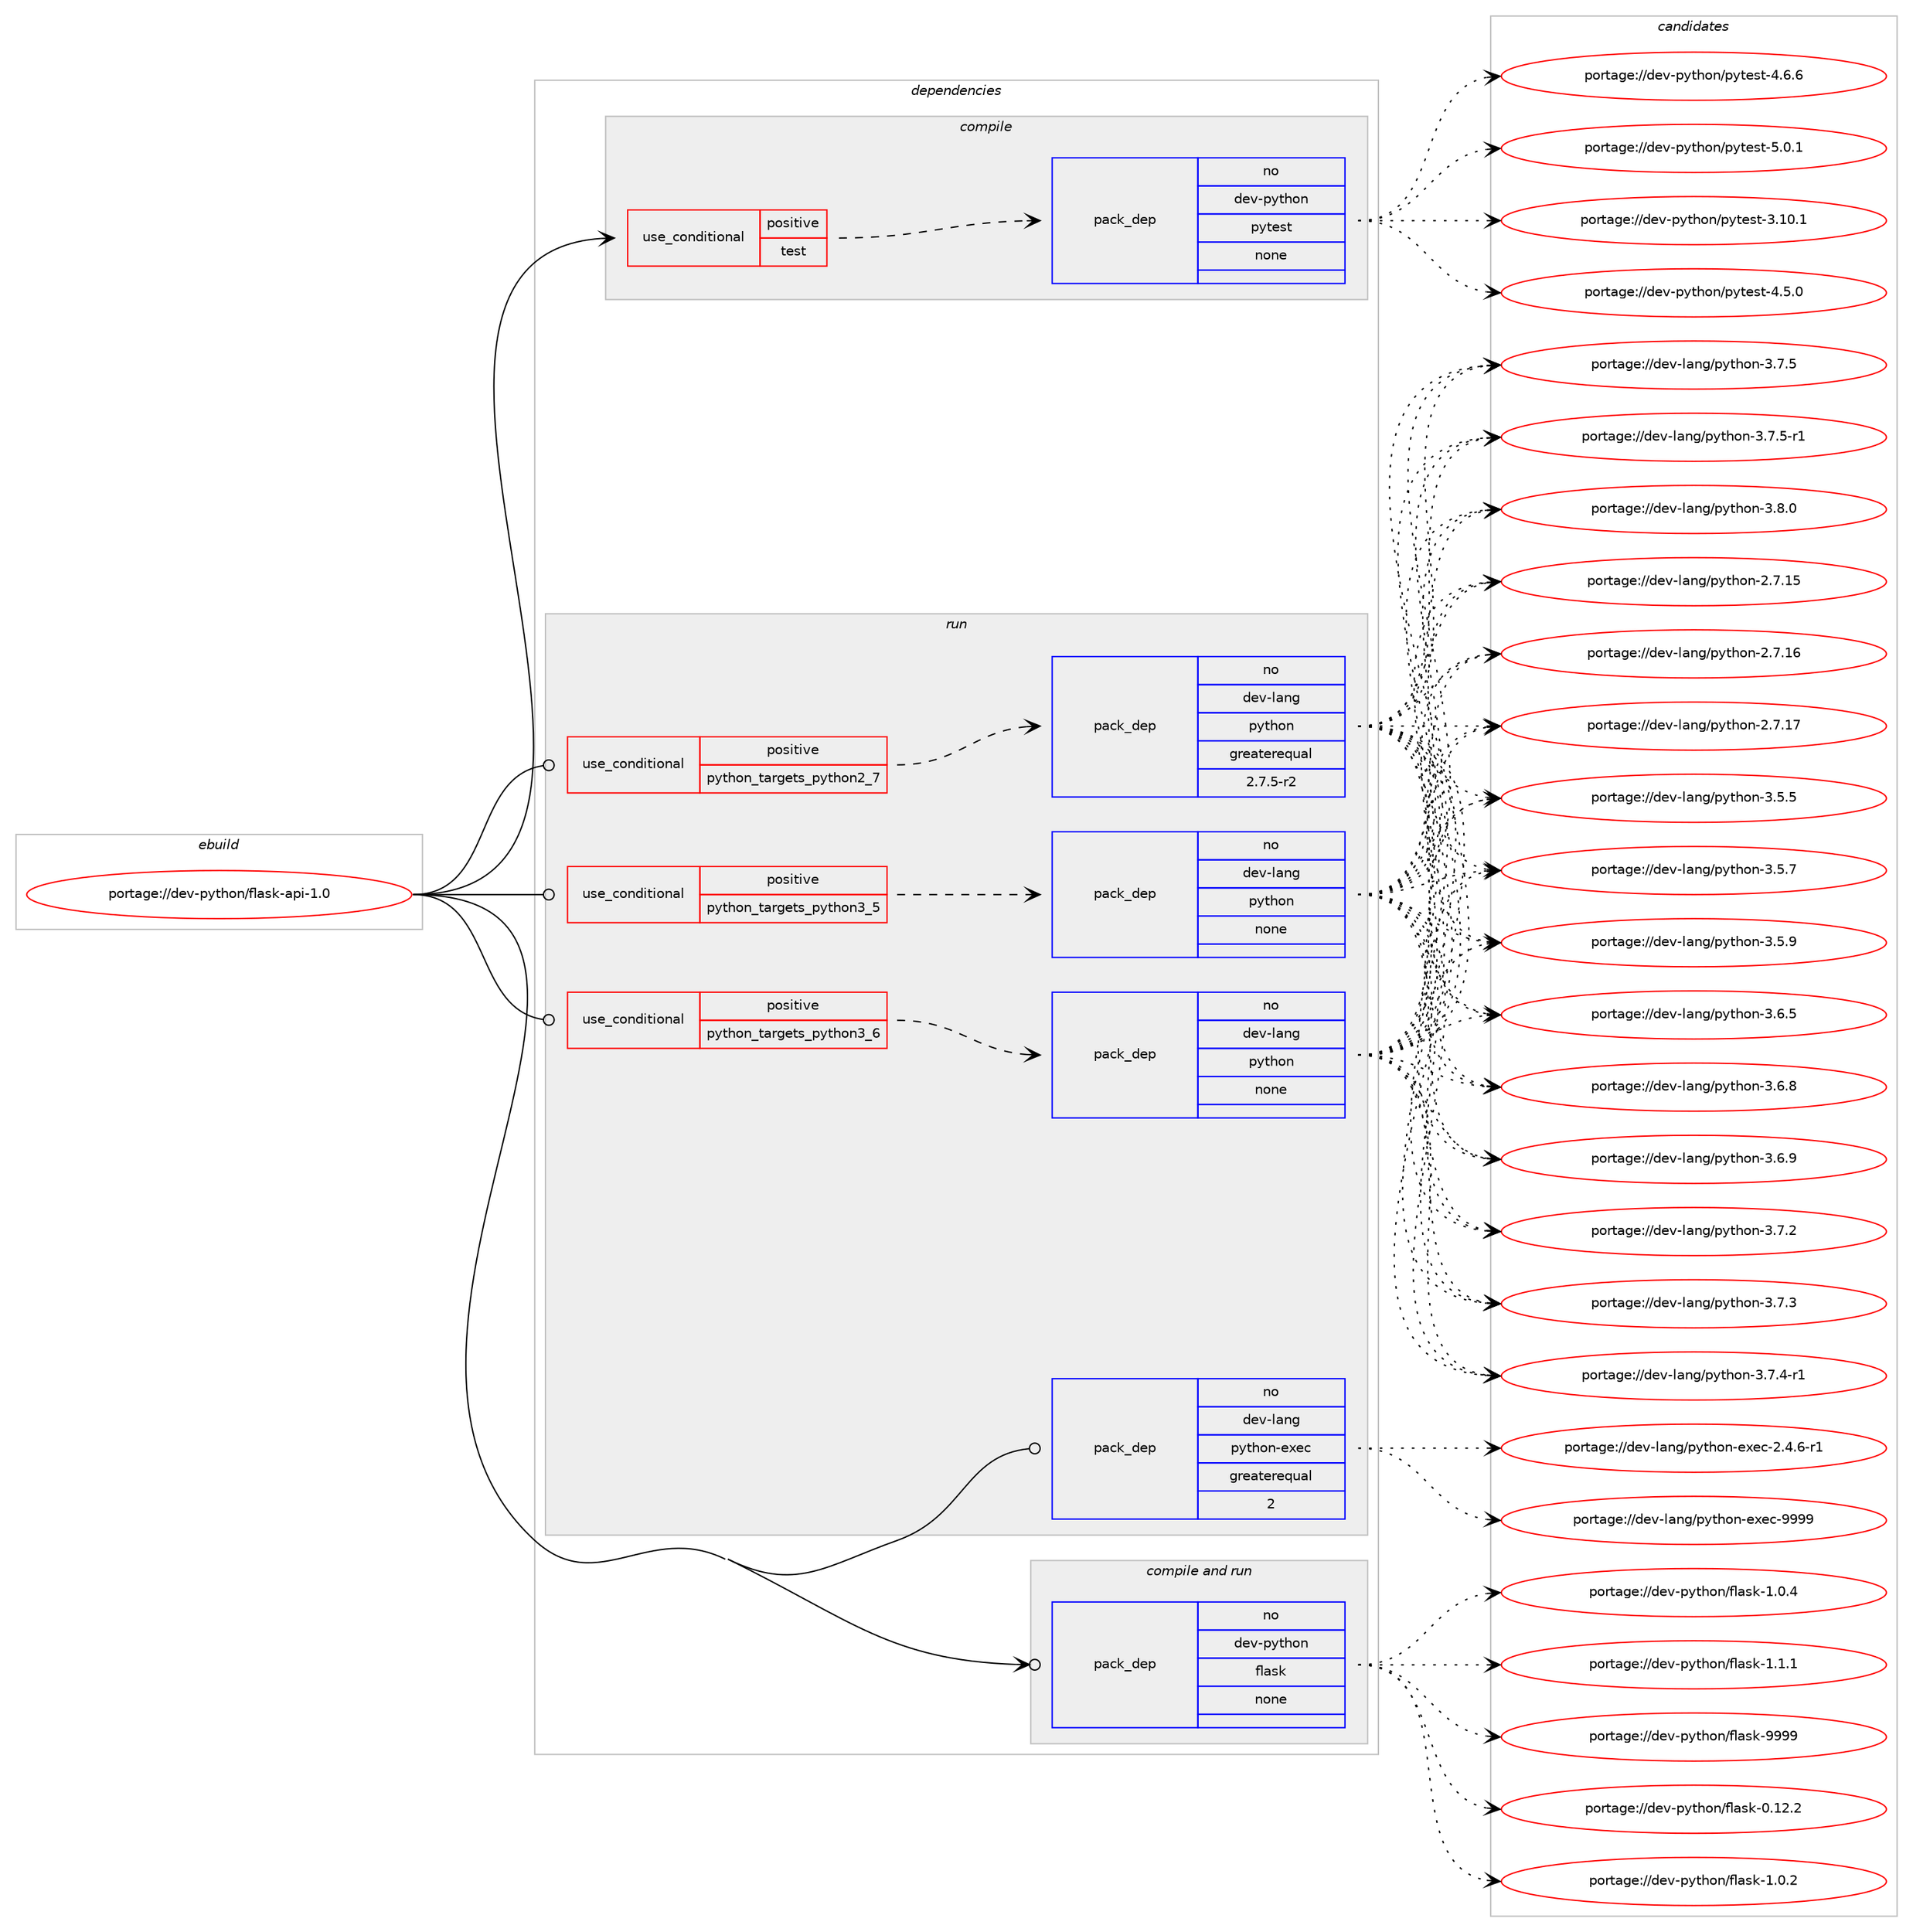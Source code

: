 digraph prolog {

# *************
# Graph options
# *************

newrank=true;
concentrate=true;
compound=true;
graph [rankdir=LR,fontname=Helvetica,fontsize=10,ranksep=1.5];#, ranksep=2.5, nodesep=0.2];
edge  [arrowhead=vee];
node  [fontname=Helvetica,fontsize=10];

# **********
# The ebuild
# **********

subgraph cluster_leftcol {
color=gray;
rank=same;
label=<<i>ebuild</i>>;
id [label="portage://dev-python/flask-api-1.0", color=red, width=4, href="../dev-python/flask-api-1.0.svg"];
}

# ****************
# The dependencies
# ****************

subgraph cluster_midcol {
color=gray;
label=<<i>dependencies</i>>;
subgraph cluster_compile {
fillcolor="#eeeeee";
style=filled;
label=<<i>compile</i>>;
subgraph cond28636 {
dependency139458 [label=<<TABLE BORDER="0" CELLBORDER="1" CELLSPACING="0" CELLPADDING="4"><TR><TD ROWSPAN="3" CELLPADDING="10">use_conditional</TD></TR><TR><TD>positive</TD></TR><TR><TD>test</TD></TR></TABLE>>, shape=none, color=red];
subgraph pack107502 {
dependency139459 [label=<<TABLE BORDER="0" CELLBORDER="1" CELLSPACING="0" CELLPADDING="4" WIDTH="220"><TR><TD ROWSPAN="6" CELLPADDING="30">pack_dep</TD></TR><TR><TD WIDTH="110">no</TD></TR><TR><TD>dev-python</TD></TR><TR><TD>pytest</TD></TR><TR><TD>none</TD></TR><TR><TD></TD></TR></TABLE>>, shape=none, color=blue];
}
dependency139458:e -> dependency139459:w [weight=20,style="dashed",arrowhead="vee"];
}
id:e -> dependency139458:w [weight=20,style="solid",arrowhead="vee"];
}
subgraph cluster_compileandrun {
fillcolor="#eeeeee";
style=filled;
label=<<i>compile and run</i>>;
subgraph pack107503 {
dependency139460 [label=<<TABLE BORDER="0" CELLBORDER="1" CELLSPACING="0" CELLPADDING="4" WIDTH="220"><TR><TD ROWSPAN="6" CELLPADDING="30">pack_dep</TD></TR><TR><TD WIDTH="110">no</TD></TR><TR><TD>dev-python</TD></TR><TR><TD>flask</TD></TR><TR><TD>none</TD></TR><TR><TD></TD></TR></TABLE>>, shape=none, color=blue];
}
id:e -> dependency139460:w [weight=20,style="solid",arrowhead="odotvee"];
}
subgraph cluster_run {
fillcolor="#eeeeee";
style=filled;
label=<<i>run</i>>;
subgraph cond28637 {
dependency139461 [label=<<TABLE BORDER="0" CELLBORDER="1" CELLSPACING="0" CELLPADDING="4"><TR><TD ROWSPAN="3" CELLPADDING="10">use_conditional</TD></TR><TR><TD>positive</TD></TR><TR><TD>python_targets_python2_7</TD></TR></TABLE>>, shape=none, color=red];
subgraph pack107504 {
dependency139462 [label=<<TABLE BORDER="0" CELLBORDER="1" CELLSPACING="0" CELLPADDING="4" WIDTH="220"><TR><TD ROWSPAN="6" CELLPADDING="30">pack_dep</TD></TR><TR><TD WIDTH="110">no</TD></TR><TR><TD>dev-lang</TD></TR><TR><TD>python</TD></TR><TR><TD>greaterequal</TD></TR><TR><TD>2.7.5-r2</TD></TR></TABLE>>, shape=none, color=blue];
}
dependency139461:e -> dependency139462:w [weight=20,style="dashed",arrowhead="vee"];
}
id:e -> dependency139461:w [weight=20,style="solid",arrowhead="odot"];
subgraph cond28638 {
dependency139463 [label=<<TABLE BORDER="0" CELLBORDER="1" CELLSPACING="0" CELLPADDING="4"><TR><TD ROWSPAN="3" CELLPADDING="10">use_conditional</TD></TR><TR><TD>positive</TD></TR><TR><TD>python_targets_python3_5</TD></TR></TABLE>>, shape=none, color=red];
subgraph pack107505 {
dependency139464 [label=<<TABLE BORDER="0" CELLBORDER="1" CELLSPACING="0" CELLPADDING="4" WIDTH="220"><TR><TD ROWSPAN="6" CELLPADDING="30">pack_dep</TD></TR><TR><TD WIDTH="110">no</TD></TR><TR><TD>dev-lang</TD></TR><TR><TD>python</TD></TR><TR><TD>none</TD></TR><TR><TD></TD></TR></TABLE>>, shape=none, color=blue];
}
dependency139463:e -> dependency139464:w [weight=20,style="dashed",arrowhead="vee"];
}
id:e -> dependency139463:w [weight=20,style="solid",arrowhead="odot"];
subgraph cond28639 {
dependency139465 [label=<<TABLE BORDER="0" CELLBORDER="1" CELLSPACING="0" CELLPADDING="4"><TR><TD ROWSPAN="3" CELLPADDING="10">use_conditional</TD></TR><TR><TD>positive</TD></TR><TR><TD>python_targets_python3_6</TD></TR></TABLE>>, shape=none, color=red];
subgraph pack107506 {
dependency139466 [label=<<TABLE BORDER="0" CELLBORDER="1" CELLSPACING="0" CELLPADDING="4" WIDTH="220"><TR><TD ROWSPAN="6" CELLPADDING="30">pack_dep</TD></TR><TR><TD WIDTH="110">no</TD></TR><TR><TD>dev-lang</TD></TR><TR><TD>python</TD></TR><TR><TD>none</TD></TR><TR><TD></TD></TR></TABLE>>, shape=none, color=blue];
}
dependency139465:e -> dependency139466:w [weight=20,style="dashed",arrowhead="vee"];
}
id:e -> dependency139465:w [weight=20,style="solid",arrowhead="odot"];
subgraph pack107507 {
dependency139467 [label=<<TABLE BORDER="0" CELLBORDER="1" CELLSPACING="0" CELLPADDING="4" WIDTH="220"><TR><TD ROWSPAN="6" CELLPADDING="30">pack_dep</TD></TR><TR><TD WIDTH="110">no</TD></TR><TR><TD>dev-lang</TD></TR><TR><TD>python-exec</TD></TR><TR><TD>greaterequal</TD></TR><TR><TD>2</TD></TR></TABLE>>, shape=none, color=blue];
}
id:e -> dependency139467:w [weight=20,style="solid",arrowhead="odot"];
}
}

# **************
# The candidates
# **************

subgraph cluster_choices {
rank=same;
color=gray;
label=<<i>candidates</i>>;

subgraph choice107502 {
color=black;
nodesep=1;
choiceportage100101118451121211161041111104711212111610111511645514649484649 [label="portage://dev-python/pytest-3.10.1", color=red, width=4,href="../dev-python/pytest-3.10.1.svg"];
choiceportage1001011184511212111610411111047112121116101115116455246534648 [label="portage://dev-python/pytest-4.5.0", color=red, width=4,href="../dev-python/pytest-4.5.0.svg"];
choiceportage1001011184511212111610411111047112121116101115116455246544654 [label="portage://dev-python/pytest-4.6.6", color=red, width=4,href="../dev-python/pytest-4.6.6.svg"];
choiceportage1001011184511212111610411111047112121116101115116455346484649 [label="portage://dev-python/pytest-5.0.1", color=red, width=4,href="../dev-python/pytest-5.0.1.svg"];
dependency139459:e -> choiceportage100101118451121211161041111104711212111610111511645514649484649:w [style=dotted,weight="100"];
dependency139459:e -> choiceportage1001011184511212111610411111047112121116101115116455246534648:w [style=dotted,weight="100"];
dependency139459:e -> choiceportage1001011184511212111610411111047112121116101115116455246544654:w [style=dotted,weight="100"];
dependency139459:e -> choiceportage1001011184511212111610411111047112121116101115116455346484649:w [style=dotted,weight="100"];
}
subgraph choice107503 {
color=black;
nodesep=1;
choiceportage10010111845112121116104111110471021089711510745484649504650 [label="portage://dev-python/flask-0.12.2", color=red, width=4,href="../dev-python/flask-0.12.2.svg"];
choiceportage100101118451121211161041111104710210897115107454946484650 [label="portage://dev-python/flask-1.0.2", color=red, width=4,href="../dev-python/flask-1.0.2.svg"];
choiceportage100101118451121211161041111104710210897115107454946484652 [label="portage://dev-python/flask-1.0.4", color=red, width=4,href="../dev-python/flask-1.0.4.svg"];
choiceportage100101118451121211161041111104710210897115107454946494649 [label="portage://dev-python/flask-1.1.1", color=red, width=4,href="../dev-python/flask-1.1.1.svg"];
choiceportage1001011184511212111610411111047102108971151074557575757 [label="portage://dev-python/flask-9999", color=red, width=4,href="../dev-python/flask-9999.svg"];
dependency139460:e -> choiceportage10010111845112121116104111110471021089711510745484649504650:w [style=dotted,weight="100"];
dependency139460:e -> choiceportage100101118451121211161041111104710210897115107454946484650:w [style=dotted,weight="100"];
dependency139460:e -> choiceportage100101118451121211161041111104710210897115107454946484652:w [style=dotted,weight="100"];
dependency139460:e -> choiceportage100101118451121211161041111104710210897115107454946494649:w [style=dotted,weight="100"];
dependency139460:e -> choiceportage1001011184511212111610411111047102108971151074557575757:w [style=dotted,weight="100"];
}
subgraph choice107504 {
color=black;
nodesep=1;
choiceportage10010111845108971101034711212111610411111045504655464953 [label="portage://dev-lang/python-2.7.15", color=red, width=4,href="../dev-lang/python-2.7.15.svg"];
choiceportage10010111845108971101034711212111610411111045504655464954 [label="portage://dev-lang/python-2.7.16", color=red, width=4,href="../dev-lang/python-2.7.16.svg"];
choiceportage10010111845108971101034711212111610411111045504655464955 [label="portage://dev-lang/python-2.7.17", color=red, width=4,href="../dev-lang/python-2.7.17.svg"];
choiceportage100101118451089711010347112121116104111110455146534653 [label="portage://dev-lang/python-3.5.5", color=red, width=4,href="../dev-lang/python-3.5.5.svg"];
choiceportage100101118451089711010347112121116104111110455146534655 [label="portage://dev-lang/python-3.5.7", color=red, width=4,href="../dev-lang/python-3.5.7.svg"];
choiceportage100101118451089711010347112121116104111110455146534657 [label="portage://dev-lang/python-3.5.9", color=red, width=4,href="../dev-lang/python-3.5.9.svg"];
choiceportage100101118451089711010347112121116104111110455146544653 [label="portage://dev-lang/python-3.6.5", color=red, width=4,href="../dev-lang/python-3.6.5.svg"];
choiceportage100101118451089711010347112121116104111110455146544656 [label="portage://dev-lang/python-3.6.8", color=red, width=4,href="../dev-lang/python-3.6.8.svg"];
choiceportage100101118451089711010347112121116104111110455146544657 [label="portage://dev-lang/python-3.6.9", color=red, width=4,href="../dev-lang/python-3.6.9.svg"];
choiceportage100101118451089711010347112121116104111110455146554650 [label="portage://dev-lang/python-3.7.2", color=red, width=4,href="../dev-lang/python-3.7.2.svg"];
choiceportage100101118451089711010347112121116104111110455146554651 [label="portage://dev-lang/python-3.7.3", color=red, width=4,href="../dev-lang/python-3.7.3.svg"];
choiceportage1001011184510897110103471121211161041111104551465546524511449 [label="portage://dev-lang/python-3.7.4-r1", color=red, width=4,href="../dev-lang/python-3.7.4-r1.svg"];
choiceportage100101118451089711010347112121116104111110455146554653 [label="portage://dev-lang/python-3.7.5", color=red, width=4,href="../dev-lang/python-3.7.5.svg"];
choiceportage1001011184510897110103471121211161041111104551465546534511449 [label="portage://dev-lang/python-3.7.5-r1", color=red, width=4,href="../dev-lang/python-3.7.5-r1.svg"];
choiceportage100101118451089711010347112121116104111110455146564648 [label="portage://dev-lang/python-3.8.0", color=red, width=4,href="../dev-lang/python-3.8.0.svg"];
dependency139462:e -> choiceportage10010111845108971101034711212111610411111045504655464953:w [style=dotted,weight="100"];
dependency139462:e -> choiceportage10010111845108971101034711212111610411111045504655464954:w [style=dotted,weight="100"];
dependency139462:e -> choiceportage10010111845108971101034711212111610411111045504655464955:w [style=dotted,weight="100"];
dependency139462:e -> choiceportage100101118451089711010347112121116104111110455146534653:w [style=dotted,weight="100"];
dependency139462:e -> choiceportage100101118451089711010347112121116104111110455146534655:w [style=dotted,weight="100"];
dependency139462:e -> choiceportage100101118451089711010347112121116104111110455146534657:w [style=dotted,weight="100"];
dependency139462:e -> choiceportage100101118451089711010347112121116104111110455146544653:w [style=dotted,weight="100"];
dependency139462:e -> choiceportage100101118451089711010347112121116104111110455146544656:w [style=dotted,weight="100"];
dependency139462:e -> choiceportage100101118451089711010347112121116104111110455146544657:w [style=dotted,weight="100"];
dependency139462:e -> choiceportage100101118451089711010347112121116104111110455146554650:w [style=dotted,weight="100"];
dependency139462:e -> choiceportage100101118451089711010347112121116104111110455146554651:w [style=dotted,weight="100"];
dependency139462:e -> choiceportage1001011184510897110103471121211161041111104551465546524511449:w [style=dotted,weight="100"];
dependency139462:e -> choiceportage100101118451089711010347112121116104111110455146554653:w [style=dotted,weight="100"];
dependency139462:e -> choiceportage1001011184510897110103471121211161041111104551465546534511449:w [style=dotted,weight="100"];
dependency139462:e -> choiceportage100101118451089711010347112121116104111110455146564648:w [style=dotted,weight="100"];
}
subgraph choice107505 {
color=black;
nodesep=1;
choiceportage10010111845108971101034711212111610411111045504655464953 [label="portage://dev-lang/python-2.7.15", color=red, width=4,href="../dev-lang/python-2.7.15.svg"];
choiceportage10010111845108971101034711212111610411111045504655464954 [label="portage://dev-lang/python-2.7.16", color=red, width=4,href="../dev-lang/python-2.7.16.svg"];
choiceportage10010111845108971101034711212111610411111045504655464955 [label="portage://dev-lang/python-2.7.17", color=red, width=4,href="../dev-lang/python-2.7.17.svg"];
choiceportage100101118451089711010347112121116104111110455146534653 [label="portage://dev-lang/python-3.5.5", color=red, width=4,href="../dev-lang/python-3.5.5.svg"];
choiceportage100101118451089711010347112121116104111110455146534655 [label="portage://dev-lang/python-3.5.7", color=red, width=4,href="../dev-lang/python-3.5.7.svg"];
choiceportage100101118451089711010347112121116104111110455146534657 [label="portage://dev-lang/python-3.5.9", color=red, width=4,href="../dev-lang/python-3.5.9.svg"];
choiceportage100101118451089711010347112121116104111110455146544653 [label="portage://dev-lang/python-3.6.5", color=red, width=4,href="../dev-lang/python-3.6.5.svg"];
choiceportage100101118451089711010347112121116104111110455146544656 [label="portage://dev-lang/python-3.6.8", color=red, width=4,href="../dev-lang/python-3.6.8.svg"];
choiceportage100101118451089711010347112121116104111110455146544657 [label="portage://dev-lang/python-3.6.9", color=red, width=4,href="../dev-lang/python-3.6.9.svg"];
choiceportage100101118451089711010347112121116104111110455146554650 [label="portage://dev-lang/python-3.7.2", color=red, width=4,href="../dev-lang/python-3.7.2.svg"];
choiceportage100101118451089711010347112121116104111110455146554651 [label="portage://dev-lang/python-3.7.3", color=red, width=4,href="../dev-lang/python-3.7.3.svg"];
choiceportage1001011184510897110103471121211161041111104551465546524511449 [label="portage://dev-lang/python-3.7.4-r1", color=red, width=4,href="../dev-lang/python-3.7.4-r1.svg"];
choiceportage100101118451089711010347112121116104111110455146554653 [label="portage://dev-lang/python-3.7.5", color=red, width=4,href="../dev-lang/python-3.7.5.svg"];
choiceportage1001011184510897110103471121211161041111104551465546534511449 [label="portage://dev-lang/python-3.7.5-r1", color=red, width=4,href="../dev-lang/python-3.7.5-r1.svg"];
choiceportage100101118451089711010347112121116104111110455146564648 [label="portage://dev-lang/python-3.8.0", color=red, width=4,href="../dev-lang/python-3.8.0.svg"];
dependency139464:e -> choiceportage10010111845108971101034711212111610411111045504655464953:w [style=dotted,weight="100"];
dependency139464:e -> choiceportage10010111845108971101034711212111610411111045504655464954:w [style=dotted,weight="100"];
dependency139464:e -> choiceportage10010111845108971101034711212111610411111045504655464955:w [style=dotted,weight="100"];
dependency139464:e -> choiceportage100101118451089711010347112121116104111110455146534653:w [style=dotted,weight="100"];
dependency139464:e -> choiceportage100101118451089711010347112121116104111110455146534655:w [style=dotted,weight="100"];
dependency139464:e -> choiceportage100101118451089711010347112121116104111110455146534657:w [style=dotted,weight="100"];
dependency139464:e -> choiceportage100101118451089711010347112121116104111110455146544653:w [style=dotted,weight="100"];
dependency139464:e -> choiceportage100101118451089711010347112121116104111110455146544656:w [style=dotted,weight="100"];
dependency139464:e -> choiceportage100101118451089711010347112121116104111110455146544657:w [style=dotted,weight="100"];
dependency139464:e -> choiceportage100101118451089711010347112121116104111110455146554650:w [style=dotted,weight="100"];
dependency139464:e -> choiceportage100101118451089711010347112121116104111110455146554651:w [style=dotted,weight="100"];
dependency139464:e -> choiceportage1001011184510897110103471121211161041111104551465546524511449:w [style=dotted,weight="100"];
dependency139464:e -> choiceportage100101118451089711010347112121116104111110455146554653:w [style=dotted,weight="100"];
dependency139464:e -> choiceportage1001011184510897110103471121211161041111104551465546534511449:w [style=dotted,weight="100"];
dependency139464:e -> choiceportage100101118451089711010347112121116104111110455146564648:w [style=dotted,weight="100"];
}
subgraph choice107506 {
color=black;
nodesep=1;
choiceportage10010111845108971101034711212111610411111045504655464953 [label="portage://dev-lang/python-2.7.15", color=red, width=4,href="../dev-lang/python-2.7.15.svg"];
choiceportage10010111845108971101034711212111610411111045504655464954 [label="portage://dev-lang/python-2.7.16", color=red, width=4,href="../dev-lang/python-2.7.16.svg"];
choiceportage10010111845108971101034711212111610411111045504655464955 [label="portage://dev-lang/python-2.7.17", color=red, width=4,href="../dev-lang/python-2.7.17.svg"];
choiceportage100101118451089711010347112121116104111110455146534653 [label="portage://dev-lang/python-3.5.5", color=red, width=4,href="../dev-lang/python-3.5.5.svg"];
choiceportage100101118451089711010347112121116104111110455146534655 [label="portage://dev-lang/python-3.5.7", color=red, width=4,href="../dev-lang/python-3.5.7.svg"];
choiceportage100101118451089711010347112121116104111110455146534657 [label="portage://dev-lang/python-3.5.9", color=red, width=4,href="../dev-lang/python-3.5.9.svg"];
choiceportage100101118451089711010347112121116104111110455146544653 [label="portage://dev-lang/python-3.6.5", color=red, width=4,href="../dev-lang/python-3.6.5.svg"];
choiceportage100101118451089711010347112121116104111110455146544656 [label="portage://dev-lang/python-3.6.8", color=red, width=4,href="../dev-lang/python-3.6.8.svg"];
choiceportage100101118451089711010347112121116104111110455146544657 [label="portage://dev-lang/python-3.6.9", color=red, width=4,href="../dev-lang/python-3.6.9.svg"];
choiceportage100101118451089711010347112121116104111110455146554650 [label="portage://dev-lang/python-3.7.2", color=red, width=4,href="../dev-lang/python-3.7.2.svg"];
choiceportage100101118451089711010347112121116104111110455146554651 [label="portage://dev-lang/python-3.7.3", color=red, width=4,href="../dev-lang/python-3.7.3.svg"];
choiceportage1001011184510897110103471121211161041111104551465546524511449 [label="portage://dev-lang/python-3.7.4-r1", color=red, width=4,href="../dev-lang/python-3.7.4-r1.svg"];
choiceportage100101118451089711010347112121116104111110455146554653 [label="portage://dev-lang/python-3.7.5", color=red, width=4,href="../dev-lang/python-3.7.5.svg"];
choiceportage1001011184510897110103471121211161041111104551465546534511449 [label="portage://dev-lang/python-3.7.5-r1", color=red, width=4,href="../dev-lang/python-3.7.5-r1.svg"];
choiceportage100101118451089711010347112121116104111110455146564648 [label="portage://dev-lang/python-3.8.0", color=red, width=4,href="../dev-lang/python-3.8.0.svg"];
dependency139466:e -> choiceportage10010111845108971101034711212111610411111045504655464953:w [style=dotted,weight="100"];
dependency139466:e -> choiceportage10010111845108971101034711212111610411111045504655464954:w [style=dotted,weight="100"];
dependency139466:e -> choiceportage10010111845108971101034711212111610411111045504655464955:w [style=dotted,weight="100"];
dependency139466:e -> choiceportage100101118451089711010347112121116104111110455146534653:w [style=dotted,weight="100"];
dependency139466:e -> choiceportage100101118451089711010347112121116104111110455146534655:w [style=dotted,weight="100"];
dependency139466:e -> choiceportage100101118451089711010347112121116104111110455146534657:w [style=dotted,weight="100"];
dependency139466:e -> choiceportage100101118451089711010347112121116104111110455146544653:w [style=dotted,weight="100"];
dependency139466:e -> choiceportage100101118451089711010347112121116104111110455146544656:w [style=dotted,weight="100"];
dependency139466:e -> choiceportage100101118451089711010347112121116104111110455146544657:w [style=dotted,weight="100"];
dependency139466:e -> choiceportage100101118451089711010347112121116104111110455146554650:w [style=dotted,weight="100"];
dependency139466:e -> choiceportage100101118451089711010347112121116104111110455146554651:w [style=dotted,weight="100"];
dependency139466:e -> choiceportage1001011184510897110103471121211161041111104551465546524511449:w [style=dotted,weight="100"];
dependency139466:e -> choiceportage100101118451089711010347112121116104111110455146554653:w [style=dotted,weight="100"];
dependency139466:e -> choiceportage1001011184510897110103471121211161041111104551465546534511449:w [style=dotted,weight="100"];
dependency139466:e -> choiceportage100101118451089711010347112121116104111110455146564648:w [style=dotted,weight="100"];
}
subgraph choice107507 {
color=black;
nodesep=1;
choiceportage10010111845108971101034711212111610411111045101120101994550465246544511449 [label="portage://dev-lang/python-exec-2.4.6-r1", color=red, width=4,href="../dev-lang/python-exec-2.4.6-r1.svg"];
choiceportage10010111845108971101034711212111610411111045101120101994557575757 [label="portage://dev-lang/python-exec-9999", color=red, width=4,href="../dev-lang/python-exec-9999.svg"];
dependency139467:e -> choiceportage10010111845108971101034711212111610411111045101120101994550465246544511449:w [style=dotted,weight="100"];
dependency139467:e -> choiceportage10010111845108971101034711212111610411111045101120101994557575757:w [style=dotted,weight="100"];
}
}

}
